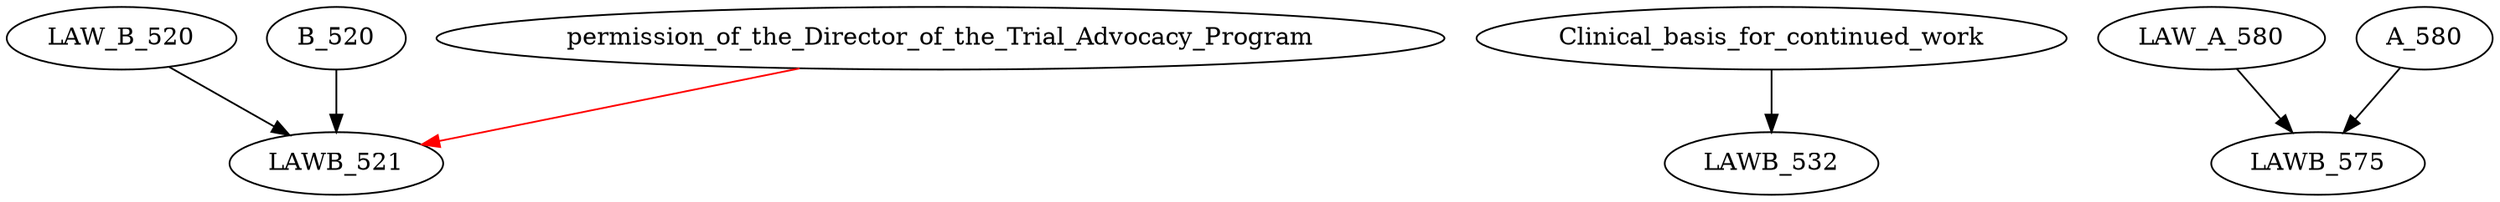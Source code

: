 digraph G {
    edge [color=black];
    LAW_B_520 -> LAWB_521;
    B_520 -> LAWB_521;
    edge [color=red];
    permission_of_the_Director_of_the_Trial_Advocacy_Program -> LAWB_521;
    edge [color=black];
    Clinical_basis_for_continued_work -> LAWB_532;
    edge [color=black];
    LAW_A_580 -> LAWB_575;
    A_580 -> LAWB_575;
}
